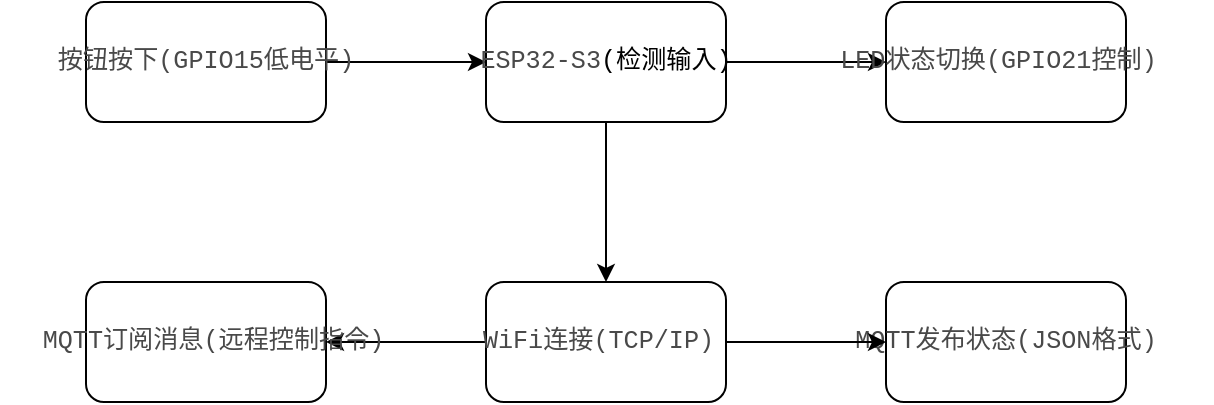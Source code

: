 <mxfile version="27.0.1">
  <diagram name="第 1 页" id="QWg8Bi4txsRjOw8Wg7Or">
    <mxGraphModel dx="778" dy="507" grid="1" gridSize="10" guides="1" tooltips="1" connect="1" arrows="1" fold="1" page="1" pageScale="1" pageWidth="827" pageHeight="1169" math="0" shadow="0">
      <root>
        <mxCell id="0" />
        <mxCell id="1" parent="0" />
        <mxCell id="-dK6SjZVJ6iTGhN-iKJ6-3" value="" style="edgeStyle=orthogonalEdgeStyle;rounded=0;orthogonalLoop=1;jettySize=auto;html=1;" edge="1" parent="1" source="-dK6SjZVJ6iTGhN-iKJ6-1" target="-dK6SjZVJ6iTGhN-iKJ6-2">
          <mxGeometry relative="1" as="geometry" />
        </mxCell>
        <mxCell id="-dK6SjZVJ6iTGhN-iKJ6-1" value="&lt;pre style=&quot;font-family: Menlo, &amp;quot;Roboto Mono&amp;quot;, &amp;quot;Courier New&amp;quot;, Courier, monospace, Inter, sans-serif; overflow: auto; padding: 9.144px 13.716px; text-wrap-mode: wrap; word-break: break-all; color: rgb(73, 73, 73); font-size: 12.573px; text-align: start; margin-top: 0px !important; margin-bottom: 0px !important;&quot;&gt;按钮按下(GPIO15低电平)&lt;/pre&gt;" style="rounded=1;whiteSpace=wrap;html=1;" vertex="1" parent="1">
          <mxGeometry x="200" y="130" width="120" height="60" as="geometry" />
        </mxCell>
        <mxCell id="-dK6SjZVJ6iTGhN-iKJ6-5" value="" style="edgeStyle=orthogonalEdgeStyle;rounded=0;orthogonalLoop=1;jettySize=auto;html=1;" edge="1" parent="1" source="-dK6SjZVJ6iTGhN-iKJ6-2" target="-dK6SjZVJ6iTGhN-iKJ6-4">
          <mxGeometry relative="1" as="geometry" />
        </mxCell>
        <mxCell id="-dK6SjZVJ6iTGhN-iKJ6-13" value="" style="edgeStyle=orthogonalEdgeStyle;rounded=0;orthogonalLoop=1;jettySize=auto;html=1;" edge="1" parent="1" source="-dK6SjZVJ6iTGhN-iKJ6-2" target="-dK6SjZVJ6iTGhN-iKJ6-8">
          <mxGeometry relative="1" as="geometry" />
        </mxCell>
        <mxCell id="-dK6SjZVJ6iTGhN-iKJ6-2" value="&lt;pre style=&quot;font-family: Menlo, &amp;quot;Roboto Mono&amp;quot;, &amp;quot;Courier New&amp;quot;, Courier, monospace, Inter, sans-serif; overflow: auto; padding: 9.144px 13.716px; text-wrap-mode: wrap; word-break: break-all; font-size: 12.573px; text-align: start; margin-top: 0px !important; margin-bottom: 0px !important;&quot;&gt;&lt;font style=&quot;color: rgb(73, 73, 73);&quot;&gt;ESP32-S3&lt;/font&gt;(检测输入)&lt;/pre&gt;" style="whiteSpace=wrap;html=1;rounded=1;" vertex="1" parent="1">
          <mxGeometry x="400" y="130" width="120" height="60" as="geometry" />
        </mxCell>
        <mxCell id="-dK6SjZVJ6iTGhN-iKJ6-4" value="&lt;pre style=&quot;font-family: Menlo, &amp;quot;Roboto Mono&amp;quot;, &amp;quot;Courier New&amp;quot;, Courier, monospace, Inter, sans-serif; overflow: auto; padding: 9.144px 13.716px; text-wrap-mode: wrap; word-break: break-all; color: rgb(73, 73, 73); font-size: 12.573px; text-align: start; margin-top: 0px !important; margin-bottom: 0px !important;&quot;&gt;LED状态切换(GPIO21控制) &lt;/pre&gt;" style="whiteSpace=wrap;html=1;rounded=1;" vertex="1" parent="1">
          <mxGeometry x="600" y="130" width="120" height="60" as="geometry" />
        </mxCell>
        <mxCell id="-dK6SjZVJ6iTGhN-iKJ6-6" value="&lt;pre style=&quot;font-family: Menlo, &amp;quot;Roboto Mono&amp;quot;, &amp;quot;Courier New&amp;quot;, Courier, monospace, Inter, sans-serif; overflow: auto; padding: 9.144px 13.716px; text-wrap-mode: wrap; word-break: break-all; color: rgb(73, 73, 73); font-size: 12.573px; text-align: start; margin-top: 0px !important; margin-bottom: 0px !important;&quot;&gt;&lt;pre style=&quot;font-family: Menlo, &amp;quot;Roboto Mono&amp;quot;, &amp;quot;Courier New&amp;quot;, Courier, monospace, Inter, sans-serif; overflow: auto; padding: 9.144px 13.716px; text-wrap-mode: wrap; word-break: break-all; color: rgb(73, 73, 73); margin-top: 0px !important; margin-bottom: 0px !important;&quot;&gt;MQTT发布状态(JSON格式)&lt;/pre&gt;&lt;/pre&gt;" style="whiteSpace=wrap;html=1;rounded=1;" vertex="1" parent="1">
          <mxGeometry x="600" y="270" width="120" height="60" as="geometry" />
        </mxCell>
        <mxCell id="-dK6SjZVJ6iTGhN-iKJ6-11" value="" style="edgeStyle=orthogonalEdgeStyle;rounded=0;orthogonalLoop=1;jettySize=auto;html=1;" edge="1" parent="1" source="-dK6SjZVJ6iTGhN-iKJ6-8" target="-dK6SjZVJ6iTGhN-iKJ6-10">
          <mxGeometry relative="1" as="geometry" />
        </mxCell>
        <mxCell id="-dK6SjZVJ6iTGhN-iKJ6-14" value="" style="edgeStyle=orthogonalEdgeStyle;rounded=0;orthogonalLoop=1;jettySize=auto;html=1;" edge="1" parent="1" source="-dK6SjZVJ6iTGhN-iKJ6-8" target="-dK6SjZVJ6iTGhN-iKJ6-6">
          <mxGeometry relative="1" as="geometry" />
        </mxCell>
        <mxCell id="-dK6SjZVJ6iTGhN-iKJ6-8" value="&lt;pre style=&quot;font-family: Menlo, &amp;quot;Roboto Mono&amp;quot;, &amp;quot;Courier New&amp;quot;, Courier, monospace, Inter, sans-serif; overflow: auto; padding: 9.144px 13.716px; text-wrap-mode: wrap; word-break: break-all; color: rgb(73, 73, 73); font-size: 12.573px; text-align: start; margin-top: 0px !important; margin-bottom: 0px !important;&quot;&gt;WiFi连接(TCP/IP) &lt;/pre&gt;" style="whiteSpace=wrap;html=1;rounded=1;" vertex="1" parent="1">
          <mxGeometry x="400" y="270" width="120" height="60" as="geometry" />
        </mxCell>
        <mxCell id="-dK6SjZVJ6iTGhN-iKJ6-10" value="&lt;pre style=&quot;font-family: Menlo, &amp;quot;Roboto Mono&amp;quot;, &amp;quot;Courier New&amp;quot;, Courier, monospace, Inter, sans-serif; overflow: auto; padding: 9.144px 13.716px; text-wrap-mode: wrap; word-break: break-all; color: rgb(73, 73, 73); font-size: 12.573px; text-align: start; margin-top: 0px !important; margin-bottom: 0px !important;&quot;&gt; MQTT订阅消息(远程控制指令)&lt;/pre&gt;" style="whiteSpace=wrap;html=1;rounded=1;" vertex="1" parent="1">
          <mxGeometry x="200" y="270" width="120" height="60" as="geometry" />
        </mxCell>
      </root>
    </mxGraphModel>
  </diagram>
</mxfile>
